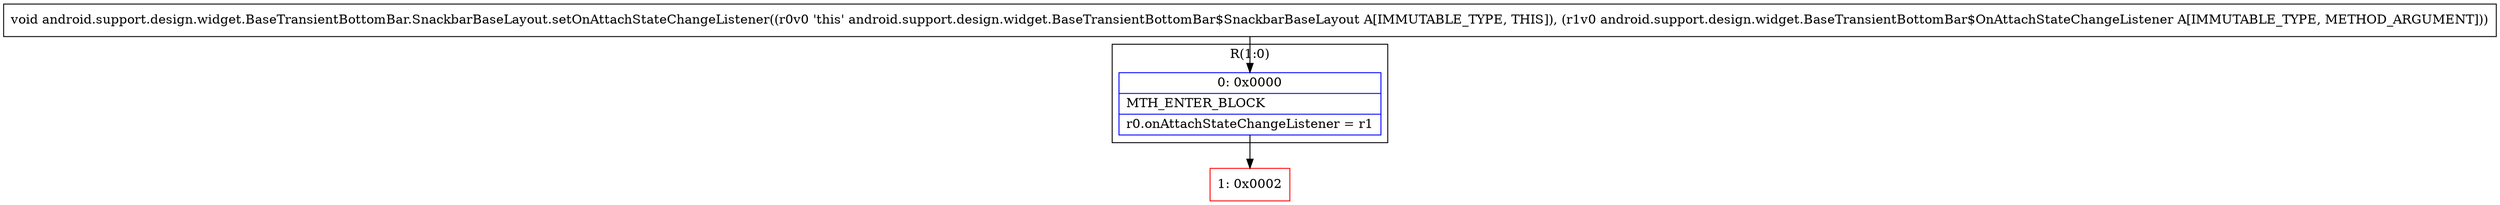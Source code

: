 digraph "CFG forandroid.support.design.widget.BaseTransientBottomBar.SnackbarBaseLayout.setOnAttachStateChangeListener(Landroid\/support\/design\/widget\/BaseTransientBottomBar$OnAttachStateChangeListener;)V" {
subgraph cluster_Region_1887410795 {
label = "R(1:0)";
node [shape=record,color=blue];
Node_0 [shape=record,label="{0\:\ 0x0000|MTH_ENTER_BLOCK\l|r0.onAttachStateChangeListener = r1\l}"];
}
Node_1 [shape=record,color=red,label="{1\:\ 0x0002}"];
MethodNode[shape=record,label="{void android.support.design.widget.BaseTransientBottomBar.SnackbarBaseLayout.setOnAttachStateChangeListener((r0v0 'this' android.support.design.widget.BaseTransientBottomBar$SnackbarBaseLayout A[IMMUTABLE_TYPE, THIS]), (r1v0 android.support.design.widget.BaseTransientBottomBar$OnAttachStateChangeListener A[IMMUTABLE_TYPE, METHOD_ARGUMENT])) }"];
MethodNode -> Node_0;
Node_0 -> Node_1;
}

